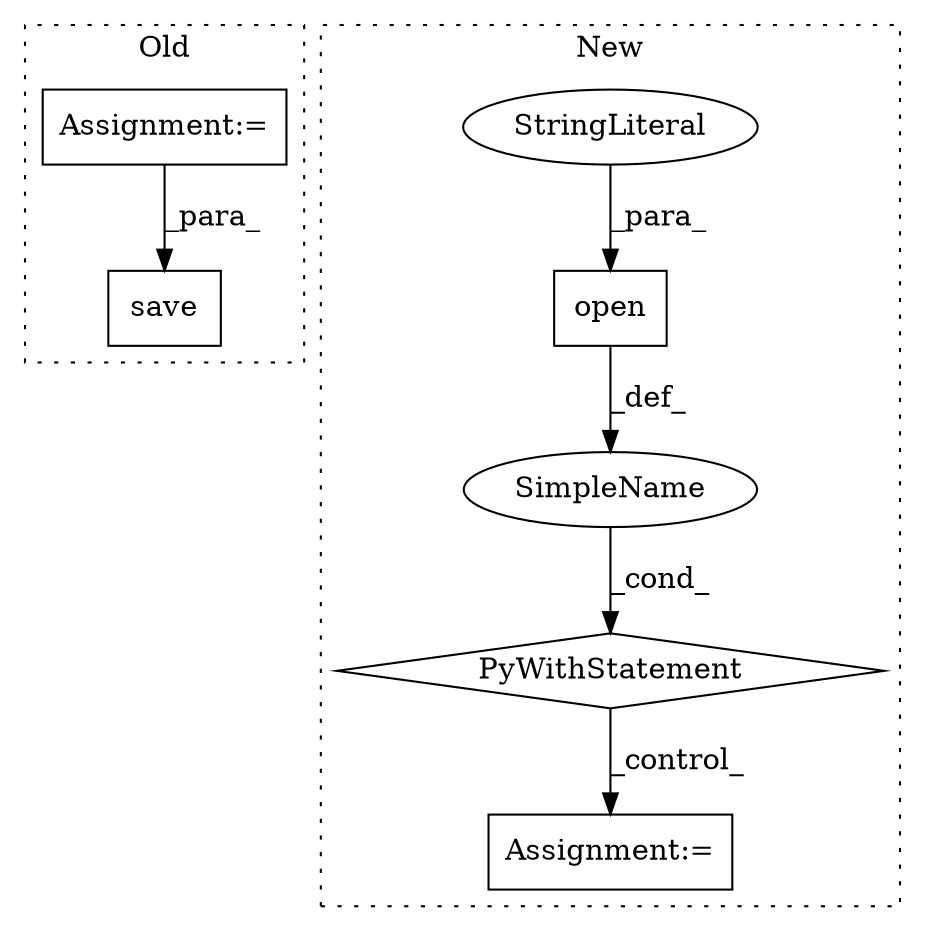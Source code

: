 digraph G {
subgraph cluster0 {
1 [label="save" a="32" s="3539,3626" l="5,1" shape="box"];
7 [label="Assignment:=" a="7" s="3410" l="1" shape="box"];
label = "Old";
style="dotted";
}
subgraph cluster1 {
2 [label="open" a="32" s="3426,3478" l="5,1" shape="box"];
3 [label="StringLiteral" a="45" s="3474" l="4" shape="ellipse"];
4 [label="Assignment:=" a="7" s="3494" l="1" shape="box"];
5 [label="SimpleName" a="42" s="" l="" shape="ellipse"];
6 [label="PyWithStatement" a="104" s="3416,3479" l="10,2" shape="diamond"];
label = "New";
style="dotted";
}
2 -> 5 [label="_def_"];
3 -> 2 [label="_para_"];
5 -> 6 [label="_cond_"];
6 -> 4 [label="_control_"];
7 -> 1 [label="_para_"];
}